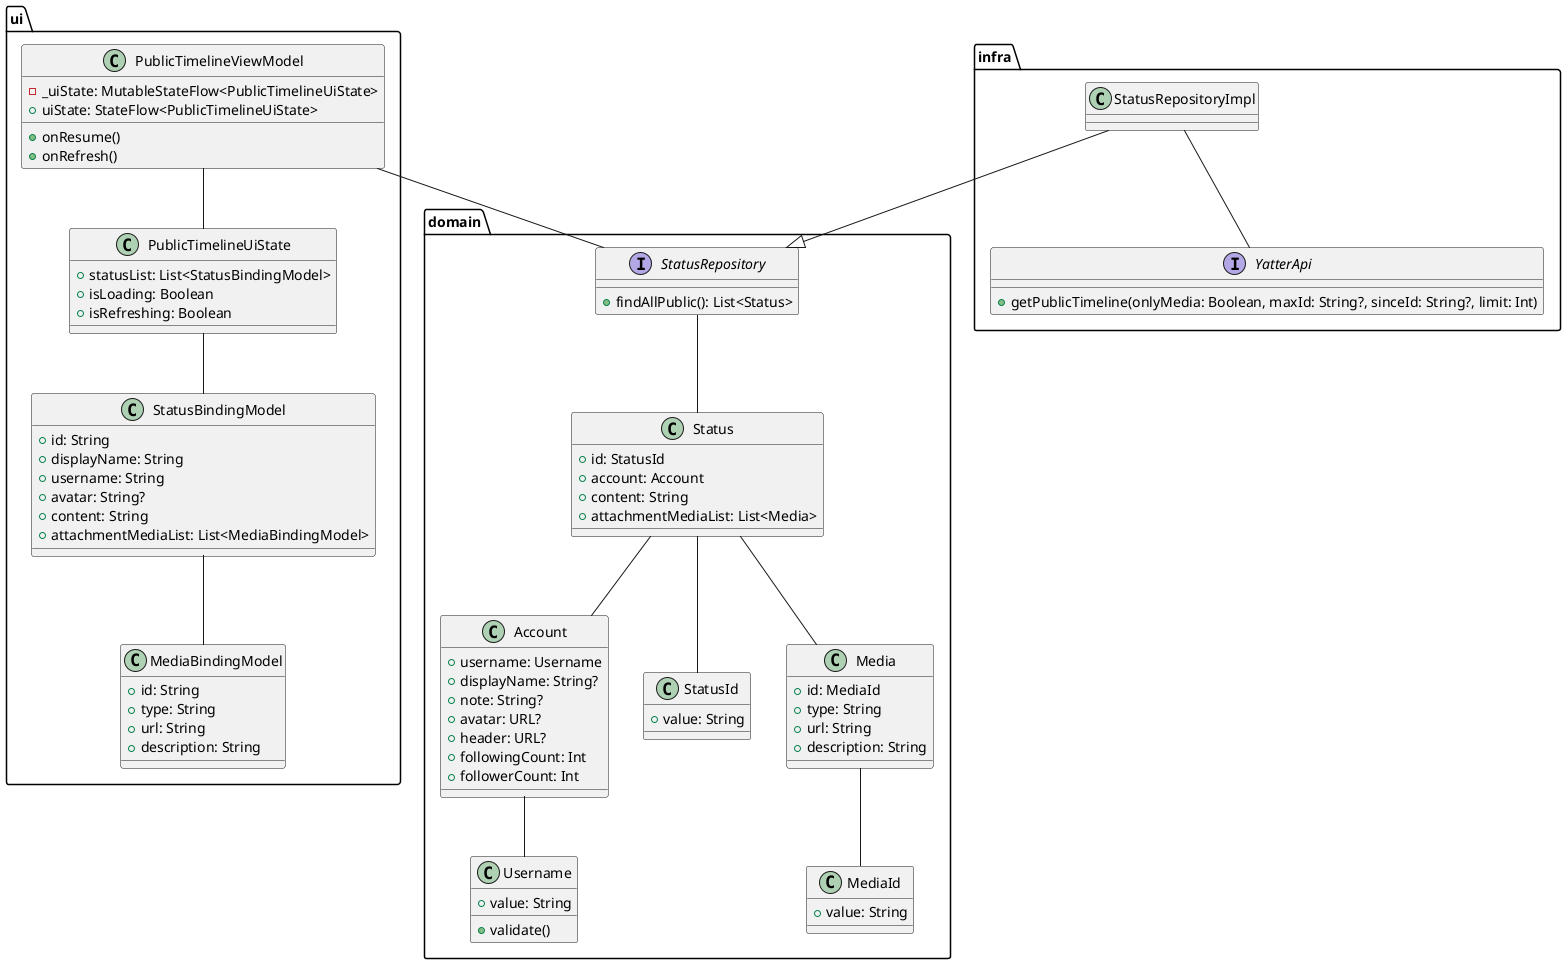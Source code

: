 @startuml

package ui {
class PublicTimelineViewModel {
  - _uiState: MutableStateFlow<PublicTimelineUiState>
  + uiState: StateFlow<PublicTimelineUiState>
  + onResume()
  + onRefresh()
}

class PublicTimelineUiState {
  + statusList: List<StatusBindingModel>
  + isLoading: Boolean
  + isRefreshing: Boolean
}

class StatusBindingModel {
  + id: String
  + displayName: String
  + username: String
  + avatar: String?
  + content: String
  + attachmentMediaList: List<MediaBindingModel>
}

class MediaBindingModel {
  + id: String
  + type: String
  + url: String
  + description: String

}

}

package domain {

class Account {
  + username: Username
  + displayName: String?
  + note: String?
  + avatar: URL?
  + header: URL?
  + followingCount: Int
  + followerCount: Int
}

class Status {
  + id: StatusId
  + account: Account
  + content: String
  + attachmentMediaList: List<Media>
}

class StatusId {
  + value: String
}

class Media {
  + id: MediaId
  + type: String
  + url: String
  + description: String
}

class MediaId {
  + value: String
}

class Username {
  + value: String
  + validate()
}

interface StatusRepository {
  + findAllPublic(): List<Status>
}

}

package infra {
class StatusRepositoryImpl {
}

interface YatterApi {
  + getPublicTimeline(onlyMedia: Boolean, maxId: String?, sinceId: String?, limit: Int)
}
}

StatusRepositoryImpl -- YatterApi
StatusRepositoryImpl --|> StatusRepository

PublicTimelineViewModel -- StatusRepository
PublicTimelineViewModel -- PublicTimelineUiState
PublicTimelineUiState -- StatusBindingModel
StatusBindingModel -- MediaBindingModel

StatusRepository -- Status
Status -- StatusId
Status -- Account
Status -- Media
Media -- MediaId
Account -- Username

@enduml